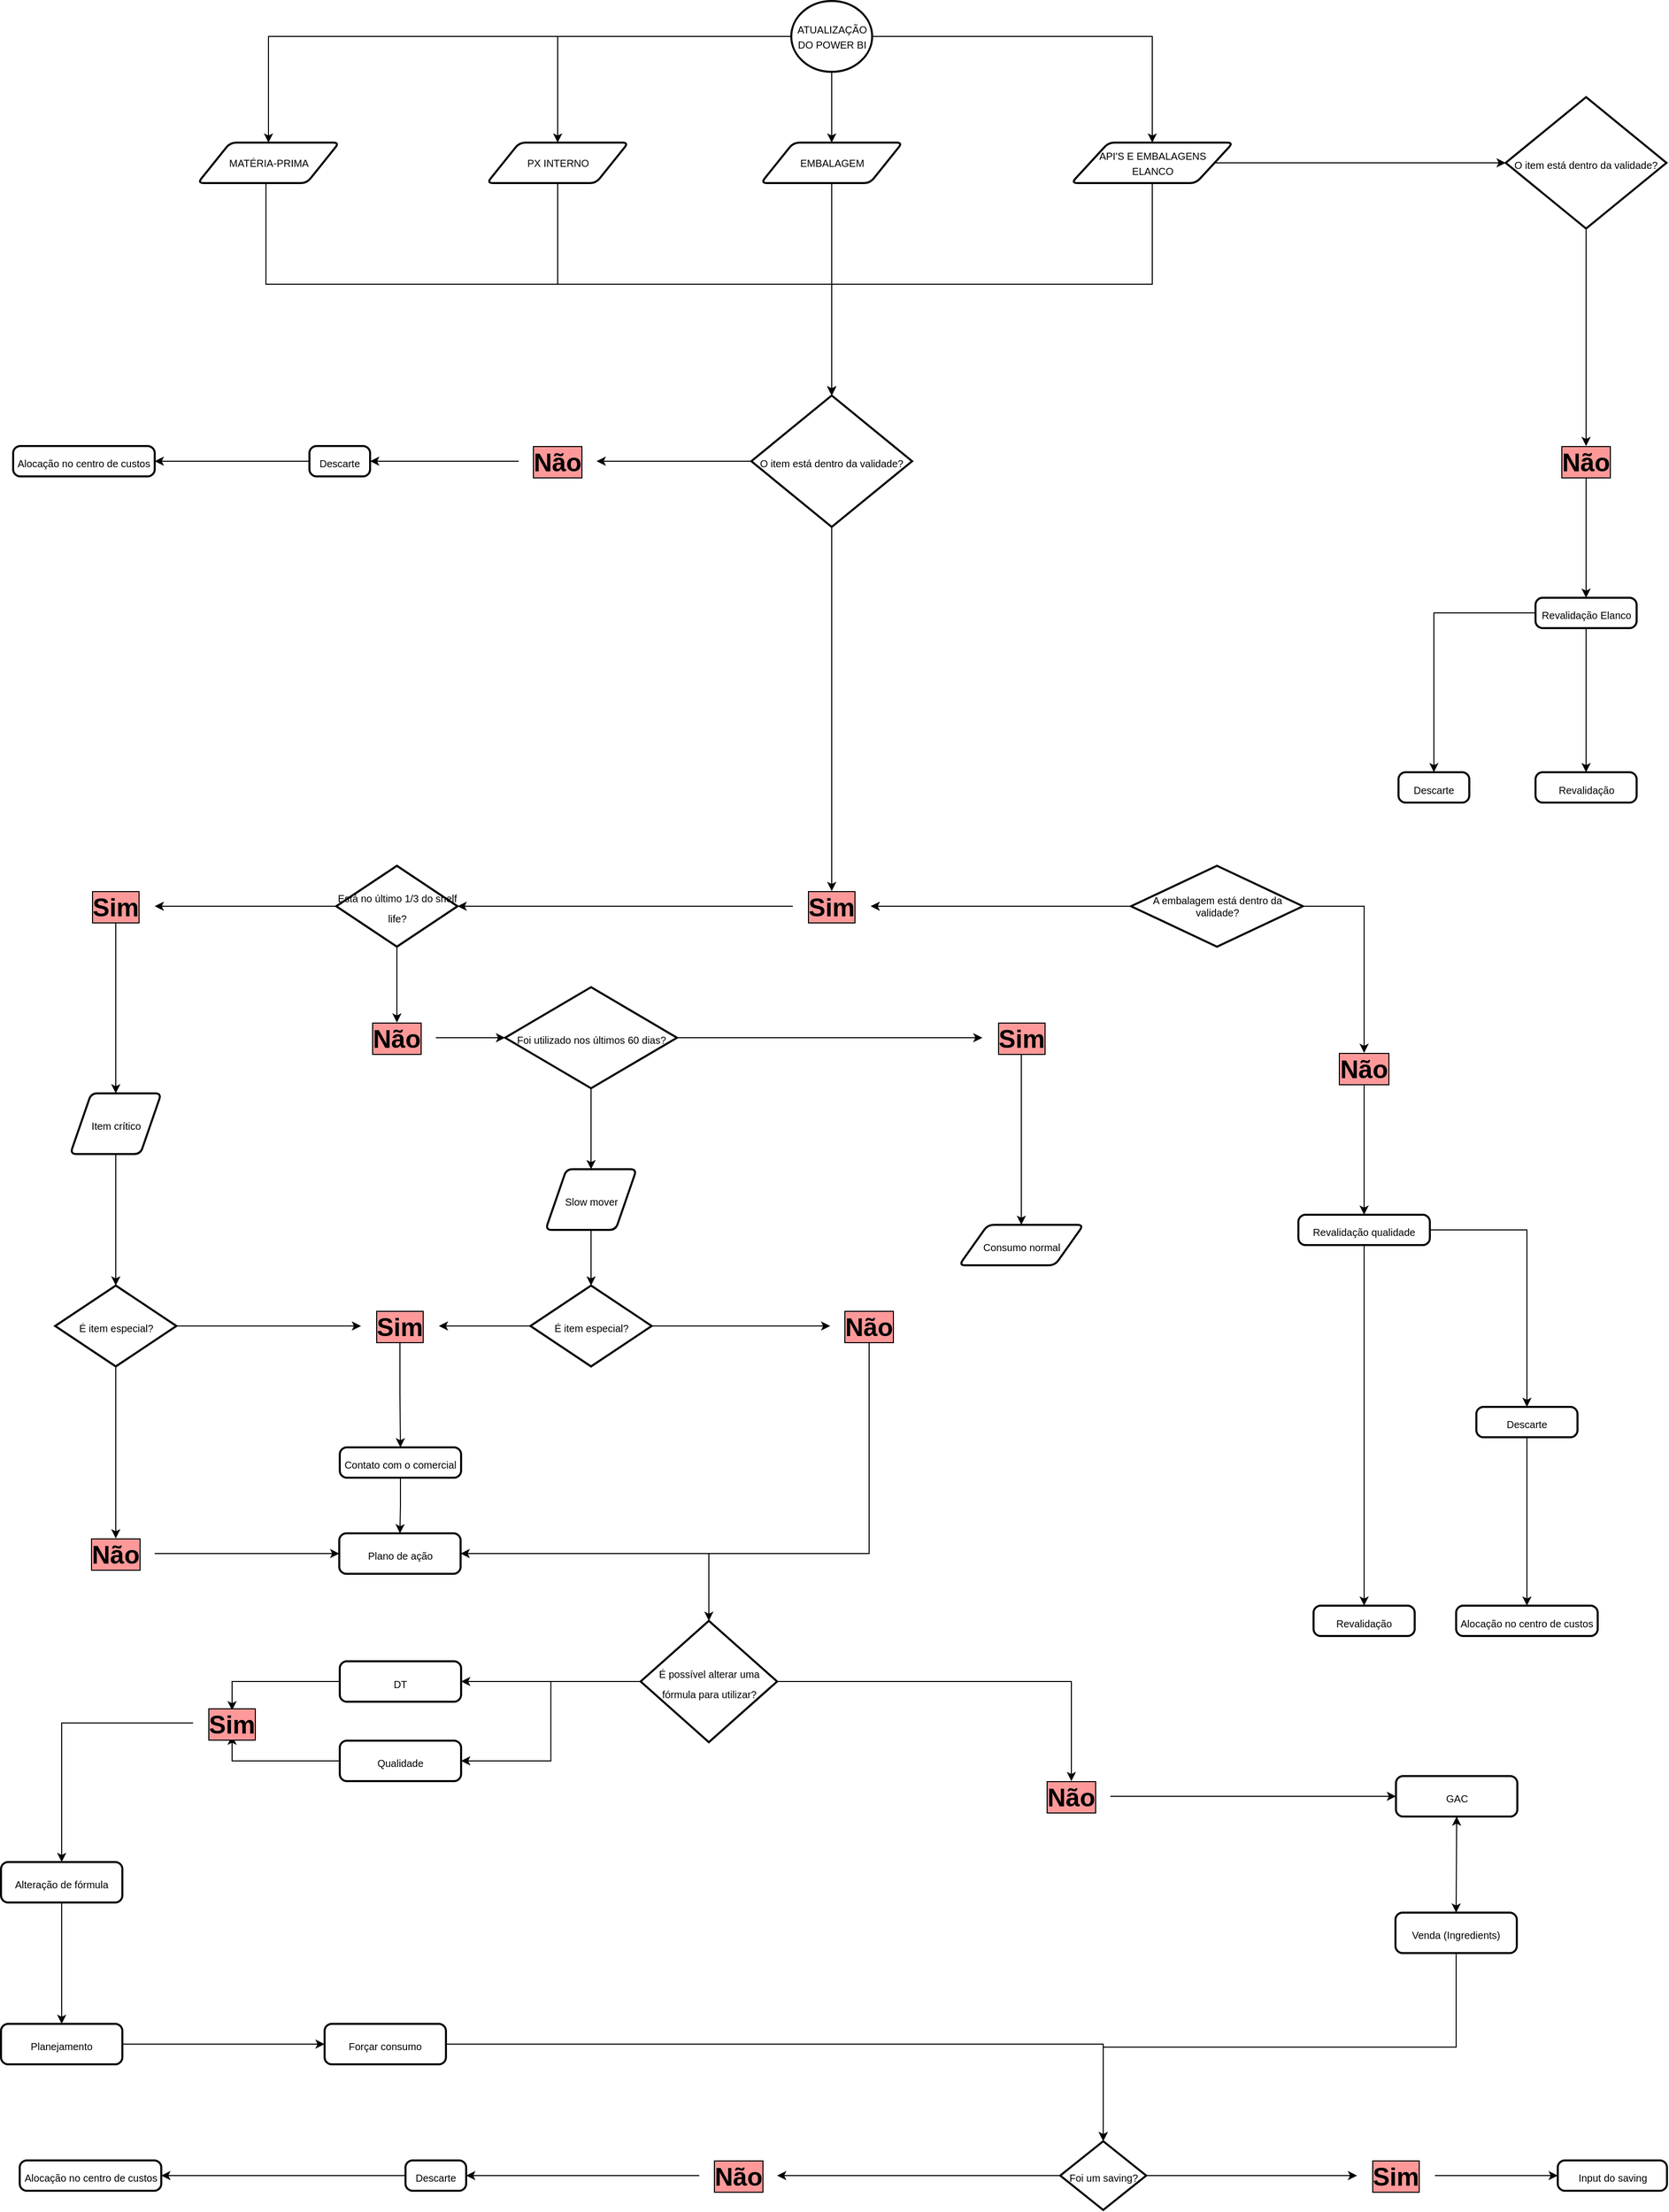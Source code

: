 <mxfile version="12.2.6" type="github" pages="1">
  <diagram id="MwoShXv7jQLjujggLV_c" name="Page-1">
    <mxGraphModel dx="2070" dy="724" grid="1" gridSize="10" guides="1" tooltips="1" connect="1" arrows="1" fold="1" page="1" pageScale="1" pageWidth="850" pageHeight="1100" math="0" shadow="0">
      <root>
        <mxCell id="0"/>
        <mxCell id="1" parent="0"/>
        <mxCell id="_BS7B_x0S_EDMenffGN3-5" style="edgeStyle=orthogonalEdgeStyle;rounded=0;orthogonalLoop=1;jettySize=auto;html=1;entryX=0.5;entryY=0;entryDx=0;entryDy=0;" parent="1" source="9XUinUo9Wm95Iz5dZyXL-1" target="_BS7B_x0S_EDMenffGN3-1" edge="1">
          <mxGeometry relative="1" as="geometry"/>
        </mxCell>
        <mxCell id="_BS7B_x0S_EDMenffGN3-9" style="edgeStyle=orthogonalEdgeStyle;rounded=0;orthogonalLoop=1;jettySize=auto;html=1;" parent="1" source="9XUinUo9Wm95Iz5dZyXL-1" target="_BS7B_x0S_EDMenffGN3-4" edge="1">
          <mxGeometry relative="1" as="geometry"/>
        </mxCell>
        <mxCell id="_BS7B_x0S_EDMenffGN3-10" style="edgeStyle=orthogonalEdgeStyle;rounded=0;orthogonalLoop=1;jettySize=auto;html=1;entryX=0.5;entryY=0;entryDx=0;entryDy=0;exitX=0;exitY=0.5;exitDx=0;exitDy=0;exitPerimeter=0;" parent="1" source="9XUinUo9Wm95Iz5dZyXL-1" target="_BS7B_x0S_EDMenffGN3-2" edge="1">
          <mxGeometry relative="1" as="geometry"/>
        </mxCell>
        <mxCell id="veGsAzref-AViSy-ikYg-20" style="edgeStyle=orthogonalEdgeStyle;rounded=0;orthogonalLoop=1;jettySize=auto;html=1;entryX=0.5;entryY=0;entryDx=0;entryDy=0;" edge="1" parent="1" source="9XUinUo9Wm95Iz5dZyXL-1" target="_BS7B_x0S_EDMenffGN3-3">
          <mxGeometry relative="1" as="geometry"/>
        </mxCell>
        <mxCell id="9XUinUo9Wm95Iz5dZyXL-1" value="&lt;font style=&quot;font-size: 10px&quot;&gt;ATUALIZAÇÃO DO POWER BI&lt;/font&gt;" style="strokeWidth=2;html=1;shape=mxgraph.flowchart.start_2;whiteSpace=wrap;" parent="1" vertex="1">
          <mxGeometry x="-38.5" y="10" width="80" height="70" as="geometry"/>
        </mxCell>
        <mxCell id="_BS7B_x0S_EDMenffGN3-58" style="edgeStyle=orthogonalEdgeStyle;rounded=0;orthogonalLoop=1;jettySize=auto;html=1;entryX=0.5;entryY=0;entryDx=0;entryDy=0;entryPerimeter=0;fontSize=16;exitX=0.5;exitY=1;exitDx=0;exitDy=0;" parent="1" source="_BS7B_x0S_EDMenffGN3-1" target="_BS7B_x0S_EDMenffGN3-57" edge="1">
          <mxGeometry relative="1" as="geometry">
            <Array as="points">
              <mxPoint x="-558" y="190"/>
              <mxPoint x="-558" y="290"/>
              <mxPoint x="2" y="290"/>
            </Array>
          </mxGeometry>
        </mxCell>
        <mxCell id="_BS7B_x0S_EDMenffGN3-1" value="&lt;font style=&quot;font-size: 10px&quot;&gt;MATÉRIA-PRIMA&lt;/font&gt;" style="shape=parallelogram;html=1;strokeWidth=2;perimeter=parallelogramPerimeter;whiteSpace=wrap;rounded=1;arcSize=12;size=0.23;" parent="1" vertex="1">
          <mxGeometry x="-625.5" y="150" width="140" height="40" as="geometry"/>
        </mxCell>
        <mxCell id="_BS7B_x0S_EDMenffGN3-61" style="edgeStyle=orthogonalEdgeStyle;rounded=0;orthogonalLoop=1;jettySize=auto;html=1;fontSize=16;entryX=0.5;entryY=0;entryDx=0;entryDy=0;entryPerimeter=0;exitX=0.5;exitY=1;exitDx=0;exitDy=0;" parent="1" source="_BS7B_x0S_EDMenffGN3-2" target="_BS7B_x0S_EDMenffGN3-57" edge="1">
          <mxGeometry relative="1" as="geometry">
            <mxPoint x="140" y="300" as="targetPoint"/>
            <Array as="points">
              <mxPoint x="-269" y="290"/>
              <mxPoint x="2" y="290"/>
            </Array>
          </mxGeometry>
        </mxCell>
        <mxCell id="_BS7B_x0S_EDMenffGN3-2" value="&lt;font style=&quot;font-size: 10px&quot;&gt;PX INTERNO&lt;/font&gt;" style="shape=parallelogram;html=1;strokeWidth=2;perimeter=parallelogramPerimeter;whiteSpace=wrap;rounded=1;arcSize=12;size=0.23;" parent="1" vertex="1">
          <mxGeometry x="-339.5" y="150" width="140" height="40" as="geometry"/>
        </mxCell>
        <mxCell id="veGsAzref-AViSy-ikYg-25" style="edgeStyle=orthogonalEdgeStyle;rounded=0;orthogonalLoop=1;jettySize=auto;html=1;entryX=0.5;entryY=0;entryDx=0;entryDy=0;entryPerimeter=0;" edge="1" parent="1" source="_BS7B_x0S_EDMenffGN3-3" target="_BS7B_x0S_EDMenffGN3-57">
          <mxGeometry relative="1" as="geometry"/>
        </mxCell>
        <mxCell id="_BS7B_x0S_EDMenffGN3-3" value="&lt;font style=&quot;font-size: 10px&quot;&gt;EMBALAGEM&lt;/font&gt;" style="shape=parallelogram;html=1;strokeWidth=2;perimeter=parallelogramPerimeter;whiteSpace=wrap;rounded=1;arcSize=12;size=0.23;" parent="1" vertex="1">
          <mxGeometry x="-68.5" y="150" width="140" height="40" as="geometry"/>
        </mxCell>
        <mxCell id="veGsAzref-AViSy-ikYg-26" style="edgeStyle=orthogonalEdgeStyle;rounded=0;orthogonalLoop=1;jettySize=auto;html=1;entryX=0.5;entryY=0;entryDx=0;entryDy=0;entryPerimeter=0;exitX=0.5;exitY=1;exitDx=0;exitDy=0;" edge="1" parent="1" source="_BS7B_x0S_EDMenffGN3-4" target="_BS7B_x0S_EDMenffGN3-57">
          <mxGeometry relative="1" as="geometry">
            <Array as="points">
              <mxPoint x="319" y="290"/>
              <mxPoint x="2" y="290"/>
            </Array>
          </mxGeometry>
        </mxCell>
        <mxCell id="veGsAzref-AViSy-ikYg-28" style="edgeStyle=orthogonalEdgeStyle;rounded=0;orthogonalLoop=1;jettySize=auto;html=1;" edge="1" parent="1" source="_BS7B_x0S_EDMenffGN3-4" target="veGsAzref-AViSy-ikYg-27">
          <mxGeometry relative="1" as="geometry"/>
        </mxCell>
        <mxCell id="_BS7B_x0S_EDMenffGN3-4" value="&lt;font style=&quot;font-size: 10px&quot;&gt;API&#39;S E EMBALAGENS &lt;br&gt;ELANCO&lt;/font&gt;" style="shape=parallelogram;html=1;strokeWidth=2;perimeter=parallelogramPerimeter;whiteSpace=wrap;rounded=1;arcSize=12;size=0.23;" parent="1" vertex="1">
          <mxGeometry x="238.5" y="150" width="160" height="40" as="geometry"/>
        </mxCell>
        <mxCell id="_BS7B_x0S_EDMenffGN3-35" value="" style="edgeStyle=orthogonalEdgeStyle;rounded=0;orthogonalLoop=1;jettySize=auto;html=1;fontSize=16;entryX=0.5;entryY=0;entryDx=0;entryDy=0;exitX=0.5;exitY=1;exitDx=0;exitDy=0;" parent="1" source="_BS7B_x0S_EDMenffGN3-30" target="_BS7B_x0S_EDMenffGN3-34" edge="1">
          <mxGeometry relative="1" as="geometry"/>
        </mxCell>
        <mxCell id="_BS7B_x0S_EDMenffGN3-30" value="Não" style="text;html=1;strokeColor=none;fillColor=none;align=center;verticalAlign=middle;whiteSpace=wrap;rounded=0;labelBackgroundColor=#FF9999;fontSize=25;labelBorderColor=#000000;fontStyle=1" parent="1" vertex="1">
          <mxGeometry x="709" y="450" width="77" height="30" as="geometry"/>
        </mxCell>
        <mxCell id="_BS7B_x0S_EDMenffGN3-91" style="edgeStyle=orthogonalEdgeStyle;rounded=0;orthogonalLoop=1;jettySize=auto;html=1;entryX=0.5;entryY=0;entryDx=0;entryDy=0;fontSize=16;" parent="1" source="_BS7B_x0S_EDMenffGN3-34" target="_BS7B_x0S_EDMenffGN3-85" edge="1">
          <mxGeometry relative="1" as="geometry"/>
        </mxCell>
        <mxCell id="_BS7B_x0S_EDMenffGN3-94" style="edgeStyle=orthogonalEdgeStyle;rounded=0;orthogonalLoop=1;jettySize=auto;html=1;entryX=0.5;entryY=0;entryDx=0;entryDy=0;fontSize=16;" parent="1" source="_BS7B_x0S_EDMenffGN3-34" target="_BS7B_x0S_EDMenffGN3-87" edge="1">
          <mxGeometry relative="1" as="geometry"/>
        </mxCell>
        <mxCell id="_BS7B_x0S_EDMenffGN3-34" value="&lt;font style=&quot;font-size: 10px&quot;&gt;Revalidação Elanco&lt;/font&gt;" style="rounded=1;whiteSpace=wrap;html=1;absoluteArcSize=1;arcSize=14;strokeWidth=2;labelBackgroundColor=none;fontSize=16;" parent="1" vertex="1">
          <mxGeometry x="697.5" y="600" width="100" height="30" as="geometry"/>
        </mxCell>
        <mxCell id="_BS7B_x0S_EDMenffGN3-47" value="" style="edgeStyle=orthogonalEdgeStyle;rounded=0;orthogonalLoop=1;jettySize=auto;html=1;fontSize=16;" parent="1" source="_BS7B_x0S_EDMenffGN3-36" target="_BS7B_x0S_EDMenffGN3-49" edge="1">
          <mxGeometry relative="1" as="geometry">
            <mxPoint x="490" y="410" as="targetPoint"/>
          </mxGeometry>
        </mxCell>
        <mxCell id="_BS7B_x0S_EDMenffGN3-239" value="" style="edgeStyle=orthogonalEdgeStyle;rounded=0;orthogonalLoop=1;jettySize=auto;html=1;fontSize=25;" parent="1" source="_BS7B_x0S_EDMenffGN3-36" target="_BS7B_x0S_EDMenffGN3-52" edge="1">
          <mxGeometry relative="1" as="geometry"/>
        </mxCell>
        <mxCell id="_BS7B_x0S_EDMenffGN3-36" value="A embalagem está dentro da validade?" style="strokeWidth=2;shape=mxgraph.flowchart.decision;verticalAlign=middle;labelPosition=center;verticalLabelPosition=middle;align=center;whiteSpace=wrap;html=1;fontSize=10;labelBackgroundColor=none;labelBorderColor=none;" parent="1" vertex="1">
          <mxGeometry x="297.5" y="865" width="170" height="80" as="geometry"/>
        </mxCell>
        <mxCell id="_BS7B_x0S_EDMenffGN3-212" value="" style="edgeStyle=orthogonalEdgeStyle;rounded=0;orthogonalLoop=1;jettySize=auto;html=1;fontSize=16;" parent="1" source="_BS7B_x0S_EDMenffGN3-49" target="_BS7B_x0S_EDMenffGN3-55" edge="1">
          <mxGeometry relative="1" as="geometry"/>
        </mxCell>
        <mxCell id="_BS7B_x0S_EDMenffGN3-49" value="Não" style="text;html=1;strokeColor=none;fillColor=none;align=center;verticalAlign=middle;whiteSpace=wrap;rounded=0;labelBackgroundColor=#FF9999;fontSize=25;labelBorderColor=#000000;fontStyle=1;perimeterSpacing=0;" parent="1" vertex="1">
          <mxGeometry x="489" y="1050" width="78" height="30" as="geometry"/>
        </mxCell>
        <mxCell id="_BS7B_x0S_EDMenffGN3-100" style="edgeStyle=orthogonalEdgeStyle;rounded=0;orthogonalLoop=1;jettySize=auto;html=1;entryX=1;entryY=0.5;entryDx=0;entryDy=0;entryPerimeter=0;fontSize=16;" parent="1" source="_BS7B_x0S_EDMenffGN3-52" target="_BS7B_x0S_EDMenffGN3-96" edge="1">
          <mxGeometry relative="1" as="geometry"/>
        </mxCell>
        <mxCell id="_BS7B_x0S_EDMenffGN3-52" value="Sim" style="text;html=1;strokeColor=none;fillColor=none;align=center;verticalAlign=middle;whiteSpace=wrap;rounded=0;labelBackgroundColor=#FF9999;fontSize=25;labelBorderColor=#000000;fontStyle=1" parent="1" vertex="1">
          <mxGeometry x="-37" y="890" width="77" height="30" as="geometry"/>
        </mxCell>
        <mxCell id="_BS7B_x0S_EDMenffGN3-82" style="edgeStyle=orthogonalEdgeStyle;rounded=0;orthogonalLoop=1;jettySize=auto;html=1;entryX=0.5;entryY=0;entryDx=0;entryDy=0;fontSize=16;" parent="1" source="_BS7B_x0S_EDMenffGN3-55" target="_BS7B_x0S_EDMenffGN3-77" edge="1">
          <mxGeometry relative="1" as="geometry"/>
        </mxCell>
        <mxCell id="_BS7B_x0S_EDMenffGN3-83" style="edgeStyle=orthogonalEdgeStyle;rounded=0;orthogonalLoop=1;jettySize=auto;html=1;entryX=0.5;entryY=0;entryDx=0;entryDy=0;fontSize=16;exitX=1;exitY=0.5;exitDx=0;exitDy=0;" parent="1" source="_BS7B_x0S_EDMenffGN3-55" target="_BS7B_x0S_EDMenffGN3-78" edge="1">
          <mxGeometry relative="1" as="geometry"/>
        </mxCell>
        <mxCell id="_BS7B_x0S_EDMenffGN3-55" value="&lt;font style=&quot;font-size: 10px&quot;&gt;Revalidação qualidade&lt;/font&gt;" style="rounded=1;whiteSpace=wrap;html=1;absoluteArcSize=1;arcSize=14;strokeWidth=2;labelBackgroundColor=none;fontSize=16;" parent="1" vertex="1">
          <mxGeometry x="463" y="1210" width="130" height="30" as="geometry"/>
        </mxCell>
        <mxCell id="_BS7B_x0S_EDMenffGN3-68" value="" style="edgeStyle=orthogonalEdgeStyle;rounded=0;orthogonalLoop=1;jettySize=auto;html=1;fontSize=16;entryX=1;entryY=0.5;entryDx=0;entryDy=0;" parent="1" source="_BS7B_x0S_EDMenffGN3-57" target="_BS7B_x0S_EDMenffGN3-69" edge="1">
          <mxGeometry relative="1" as="geometry">
            <mxPoint x="40" y="330" as="targetPoint"/>
          </mxGeometry>
        </mxCell>
        <mxCell id="veGsAzref-AViSy-ikYg-3" style="edgeStyle=orthogonalEdgeStyle;rounded=0;orthogonalLoop=1;jettySize=auto;html=1;entryX=0.5;entryY=0;entryDx=0;entryDy=0;" edge="1" parent="1" source="_BS7B_x0S_EDMenffGN3-57" target="_BS7B_x0S_EDMenffGN3-52">
          <mxGeometry relative="1" as="geometry"/>
        </mxCell>
        <mxCell id="_BS7B_x0S_EDMenffGN3-57" value="&lt;font style=&quot;font-size: 10px&quot;&gt;O item está dentro da validade?&lt;/font&gt;" style="strokeWidth=2;html=1;shape=mxgraph.flowchart.decision;whiteSpace=wrap;labelBackgroundColor=none;fontSize=16;align=center;" parent="1" vertex="1">
          <mxGeometry x="-78" y="400" width="159" height="130" as="geometry"/>
        </mxCell>
        <mxCell id="_BS7B_x0S_EDMenffGN3-74" value="" style="edgeStyle=orthogonalEdgeStyle;rounded=0;orthogonalLoop=1;jettySize=auto;html=1;fontSize=16;" parent="1" source="_BS7B_x0S_EDMenffGN3-69" target="_BS7B_x0S_EDMenffGN3-73" edge="1">
          <mxGeometry relative="1" as="geometry"/>
        </mxCell>
        <mxCell id="_BS7B_x0S_EDMenffGN3-69" value="Não" style="text;html=1;strokeColor=none;fillColor=none;align=center;verticalAlign=middle;whiteSpace=wrap;rounded=0;labelBackgroundColor=#FF9999;fontSize=25;labelBorderColor=#000000;fontStyle=1" parent="1" vertex="1">
          <mxGeometry x="-308" y="450" width="77" height="30" as="geometry"/>
        </mxCell>
        <mxCell id="_BS7B_x0S_EDMenffGN3-76" value="" style="edgeStyle=orthogonalEdgeStyle;rounded=0;orthogonalLoop=1;jettySize=auto;html=1;fontSize=16;" parent="1" source="_BS7B_x0S_EDMenffGN3-73" target="_BS7B_x0S_EDMenffGN3-75" edge="1">
          <mxGeometry relative="1" as="geometry"/>
        </mxCell>
        <mxCell id="_BS7B_x0S_EDMenffGN3-73" value="&lt;font style=&quot;font-size: 10px&quot;&gt;Descarte&lt;/font&gt;" style="rounded=1;whiteSpace=wrap;html=1;absoluteArcSize=1;arcSize=14;strokeWidth=2;labelBackgroundColor=none;fontSize=16;" parent="1" vertex="1">
          <mxGeometry x="-515" y="450" width="60" height="30" as="geometry"/>
        </mxCell>
        <mxCell id="_BS7B_x0S_EDMenffGN3-75" value="&lt;font style=&quot;font-size: 10px&quot;&gt;Alocação no centro de custos&lt;/font&gt;" style="rounded=1;whiteSpace=wrap;html=1;absoluteArcSize=1;arcSize=14;strokeWidth=2;labelBackgroundColor=none;fontSize=16;" parent="1" vertex="1">
          <mxGeometry x="-808" y="450" width="140" height="30" as="geometry"/>
        </mxCell>
        <mxCell id="_BS7B_x0S_EDMenffGN3-77" value="&lt;font style=&quot;font-size: 10px&quot;&gt;Revalidação&lt;/font&gt;" style="rounded=1;whiteSpace=wrap;html=1;absoluteArcSize=1;arcSize=14;strokeWidth=2;labelBackgroundColor=none;fontSize=16;align=center;" parent="1" vertex="1">
          <mxGeometry x="478" y="1596.5" width="100" height="30" as="geometry"/>
        </mxCell>
        <mxCell id="_BS7B_x0S_EDMenffGN3-84" value="" style="edgeStyle=orthogonalEdgeStyle;rounded=0;orthogonalLoop=1;jettySize=auto;html=1;fontSize=16;" parent="1" source="_BS7B_x0S_EDMenffGN3-78" target="_BS7B_x0S_EDMenffGN3-79" edge="1">
          <mxGeometry relative="1" as="geometry"/>
        </mxCell>
        <mxCell id="_BS7B_x0S_EDMenffGN3-78" value="&lt;font style=&quot;font-size: 10px&quot;&gt;Descarte&lt;br&gt;&lt;/font&gt;" style="rounded=1;whiteSpace=wrap;html=1;absoluteArcSize=1;arcSize=14;strokeWidth=2;labelBackgroundColor=none;fontSize=16;align=center;" parent="1" vertex="1">
          <mxGeometry x="639" y="1400" width="100" height="30" as="geometry"/>
        </mxCell>
        <mxCell id="_BS7B_x0S_EDMenffGN3-79" value="&lt;font style=&quot;font-size: 10px&quot;&gt;Alocação no centro de custos&lt;/font&gt;" style="rounded=1;whiteSpace=wrap;html=1;absoluteArcSize=1;arcSize=14;strokeWidth=2;labelBackgroundColor=none;fontSize=16;" parent="1" vertex="1">
          <mxGeometry x="619" y="1596.5" width="140" height="30" as="geometry"/>
        </mxCell>
        <mxCell id="_BS7B_x0S_EDMenffGN3-85" value="&lt;font style=&quot;font-size: 10px&quot;&gt;Revalidação&lt;/font&gt;" style="rounded=1;whiteSpace=wrap;html=1;absoluteArcSize=1;arcSize=14;strokeWidth=2;labelBackgroundColor=none;fontSize=16;align=center;" parent="1" vertex="1">
          <mxGeometry x="697.5" y="772.5" width="100" height="30" as="geometry"/>
        </mxCell>
        <mxCell id="_BS7B_x0S_EDMenffGN3-87" value="&lt;font style=&quot;font-size: 10px&quot;&gt;Descarte&lt;br&gt;&lt;/font&gt;" style="rounded=1;whiteSpace=wrap;html=1;absoluteArcSize=1;arcSize=14;strokeWidth=2;labelBackgroundColor=none;fontSize=16;align=center;" parent="1" vertex="1">
          <mxGeometry x="562" y="772.5" width="70" height="30" as="geometry"/>
        </mxCell>
        <mxCell id="_BS7B_x0S_EDMenffGN3-106" style="edgeStyle=orthogonalEdgeStyle;rounded=0;orthogonalLoop=1;jettySize=auto;html=1;exitX=0;exitY=0.5;exitDx=0;exitDy=0;exitPerimeter=0;fontSize=16;" parent="1" source="_BS7B_x0S_EDMenffGN3-96" target="_BS7B_x0S_EDMenffGN3-105" edge="1">
          <mxGeometry relative="1" as="geometry"/>
        </mxCell>
        <mxCell id="_BS7B_x0S_EDMenffGN3-111" value="" style="edgeStyle=orthogonalEdgeStyle;rounded=0;orthogonalLoop=1;jettySize=auto;html=1;fontSize=16;entryX=0.5;entryY=0;entryDx=0;entryDy=0;exitX=0.5;exitY=1;exitDx=0;exitDy=0;exitPerimeter=0;" parent="1" source="_BS7B_x0S_EDMenffGN3-96" target="_BS7B_x0S_EDMenffGN3-109" edge="1">
          <mxGeometry relative="1" as="geometry">
            <mxPoint x="140" y="540" as="targetPoint"/>
          </mxGeometry>
        </mxCell>
        <mxCell id="_BS7B_x0S_EDMenffGN3-96" value="&lt;font style=&quot;font-size: 10px&quot;&gt;Está no último 1/3 do shelf life?&lt;/font&gt;" style="strokeWidth=2;html=1;shape=mxgraph.flowchart.decision;whiteSpace=wrap;labelBackgroundColor=none;fontSize=16;align=center;" parent="1" vertex="1">
          <mxGeometry x="-488.5" y="865" width="120" height="80" as="geometry"/>
        </mxCell>
        <mxCell id="_BS7B_x0S_EDMenffGN3-126" value="" style="edgeStyle=orthogonalEdgeStyle;rounded=0;orthogonalLoop=1;jettySize=auto;html=1;fontSize=16;" parent="1" source="_BS7B_x0S_EDMenffGN3-104" target="_BS7B_x0S_EDMenffGN3-125" edge="1">
          <mxGeometry relative="1" as="geometry"/>
        </mxCell>
        <mxCell id="_BS7B_x0S_EDMenffGN3-104" value="&lt;font style=&quot;font-size: 10px&quot;&gt;Item crítico&lt;/font&gt;" style="shape=parallelogram;html=1;strokeWidth=2;perimeter=parallelogramPerimeter;whiteSpace=wrap;rounded=1;arcSize=12;size=0.23;labelBackgroundColor=none;fontSize=16;align=center;" parent="1" vertex="1">
          <mxGeometry x="-751.5" y="1090" width="90" height="60" as="geometry"/>
        </mxCell>
        <mxCell id="_BS7B_x0S_EDMenffGN3-108" value="" style="edgeStyle=orthogonalEdgeStyle;rounded=0;orthogonalLoop=1;jettySize=auto;html=1;fontSize=16;" parent="1" source="_BS7B_x0S_EDMenffGN3-105" target="_BS7B_x0S_EDMenffGN3-104" edge="1">
          <mxGeometry relative="1" as="geometry"/>
        </mxCell>
        <mxCell id="_BS7B_x0S_EDMenffGN3-105" value="Sim" style="text;html=1;strokeColor=none;fillColor=none;align=center;verticalAlign=middle;whiteSpace=wrap;rounded=0;labelBackgroundColor=#FF9999;fontSize=25;labelBorderColor=#000000;fontStyle=1" parent="1" vertex="1">
          <mxGeometry x="-745" y="890" width="77" height="30" as="geometry"/>
        </mxCell>
        <mxCell id="_BS7B_x0S_EDMenffGN3-137" value="" style="edgeStyle=orthogonalEdgeStyle;rounded=0;orthogonalLoop=1;jettySize=auto;html=1;fontSize=16;" parent="1" source="_BS7B_x0S_EDMenffGN3-109" target="_BS7B_x0S_EDMenffGN3-113" edge="1">
          <mxGeometry relative="1" as="geometry"/>
        </mxCell>
        <mxCell id="_BS7B_x0S_EDMenffGN3-109" value="Não" style="text;html=1;strokeColor=none;fillColor=none;align=center;verticalAlign=middle;whiteSpace=wrap;rounded=0;labelBackgroundColor=#FF9999;fontSize=25;labelBorderColor=#000000;fontStyle=1" parent="1" vertex="1">
          <mxGeometry x="-467" y="1020" width="77" height="30" as="geometry"/>
        </mxCell>
        <mxCell id="_BS7B_x0S_EDMenffGN3-116" value="" style="edgeStyle=orthogonalEdgeStyle;rounded=0;orthogonalLoop=1;jettySize=auto;html=1;fontSize=16;" parent="1" source="_BS7B_x0S_EDMenffGN3-113" target="_BS7B_x0S_EDMenffGN3-115" edge="1">
          <mxGeometry relative="1" as="geometry"/>
        </mxCell>
        <mxCell id="_BS7B_x0S_EDMenffGN3-119" value="" style="edgeStyle=orthogonalEdgeStyle;rounded=0;orthogonalLoop=1;jettySize=auto;html=1;fontSize=16;entryX=0.5;entryY=0;entryDx=0;entryDy=0;" parent="1" source="_BS7B_x0S_EDMenffGN3-113" target="_BS7B_x0S_EDMenffGN3-120" edge="1">
          <mxGeometry relative="1" as="geometry">
            <mxPoint x="-85" y="625" as="targetPoint"/>
          </mxGeometry>
        </mxCell>
        <mxCell id="_BS7B_x0S_EDMenffGN3-113" value="&lt;font style=&quot;font-size: 10px&quot;&gt;Foi utilizado nos últimos 60 dias?&lt;/font&gt;" style="strokeWidth=2;html=1;shape=mxgraph.flowchart.decision;whiteSpace=wrap;labelBackgroundColor=none;fontSize=16;align=center;" parent="1" vertex="1">
          <mxGeometry x="-321.5" y="985" width="170" height="100" as="geometry"/>
        </mxCell>
        <mxCell id="_BS7B_x0S_EDMenffGN3-118" value="" style="edgeStyle=orthogonalEdgeStyle;rounded=0;orthogonalLoop=1;jettySize=auto;html=1;fontSize=16;" parent="1" source="_BS7B_x0S_EDMenffGN3-115" target="_BS7B_x0S_EDMenffGN3-117" edge="1">
          <mxGeometry relative="1" as="geometry"/>
        </mxCell>
        <mxCell id="_BS7B_x0S_EDMenffGN3-115" value="Sim" style="text;html=1;strokeColor=none;fillColor=none;align=center;verticalAlign=middle;whiteSpace=wrap;rounded=0;labelBackgroundColor=#FF9999;fontSize=25;labelBorderColor=#000000;fontStyle=1" parent="1" vertex="1">
          <mxGeometry x="150.5" y="1020" width="77" height="30" as="geometry"/>
        </mxCell>
        <mxCell id="_BS7B_x0S_EDMenffGN3-117" value="&lt;font style=&quot;font-size: 10px&quot;&gt;Consumo normal&lt;/font&gt;" style="shape=parallelogram;html=1;strokeWidth=2;perimeter=parallelogramPerimeter;whiteSpace=wrap;rounded=1;arcSize=12;size=0.23;labelBackgroundColor=none;fontSize=16;align=center;" parent="1" vertex="1">
          <mxGeometry x="127.5" y="1220" width="123" height="40" as="geometry"/>
        </mxCell>
        <mxCell id="_BS7B_x0S_EDMenffGN3-128" value="" style="edgeStyle=orthogonalEdgeStyle;rounded=0;orthogonalLoop=1;jettySize=auto;html=1;fontSize=16;" parent="1" source="_BS7B_x0S_EDMenffGN3-120" target="_BS7B_x0S_EDMenffGN3-127" edge="1">
          <mxGeometry relative="1" as="geometry"/>
        </mxCell>
        <mxCell id="_BS7B_x0S_EDMenffGN3-120" value="&lt;font style=&quot;font-size: 10px&quot;&gt;Slow mover&lt;/font&gt;" style="shape=parallelogram;html=1;strokeWidth=2;perimeter=parallelogramPerimeter;whiteSpace=wrap;rounded=1;arcSize=12;size=0.23;labelBackgroundColor=none;fontSize=16;align=center;" parent="1" vertex="1">
          <mxGeometry x="-281.5" y="1165" width="90" height="60" as="geometry"/>
        </mxCell>
        <mxCell id="_BS7B_x0S_EDMenffGN3-135" style="edgeStyle=orthogonalEdgeStyle;rounded=0;orthogonalLoop=1;jettySize=auto;html=1;fontSize=16;entryX=0;entryY=0.5;entryDx=0;entryDy=0;" parent="1" source="_BS7B_x0S_EDMenffGN3-125" target="_BS7B_x0S_EDMenffGN3-133" edge="1">
          <mxGeometry relative="1" as="geometry">
            <mxPoint x="-270" y="623" as="targetPoint"/>
          </mxGeometry>
        </mxCell>
        <mxCell id="_BS7B_x0S_EDMenffGN3-143" value="" style="edgeStyle=orthogonalEdgeStyle;rounded=0;orthogonalLoop=1;jettySize=auto;html=1;fontSize=16;" parent="1" source="_BS7B_x0S_EDMenffGN3-125" target="_BS7B_x0S_EDMenffGN3-141" edge="1">
          <mxGeometry relative="1" as="geometry"/>
        </mxCell>
        <mxCell id="_BS7B_x0S_EDMenffGN3-125" value="&lt;font style=&quot;font-size: 10px&quot;&gt;É item especial?&lt;/font&gt;" style="strokeWidth=2;html=1;shape=mxgraph.flowchart.decision;whiteSpace=wrap;labelBackgroundColor=none;fontSize=16;align=center;" parent="1" vertex="1">
          <mxGeometry x="-766.5" y="1280" width="120" height="80" as="geometry"/>
        </mxCell>
        <mxCell id="_BS7B_x0S_EDMenffGN3-139" style="edgeStyle=orthogonalEdgeStyle;rounded=0;orthogonalLoop=1;jettySize=auto;html=1;entryX=1;entryY=0.5;entryDx=0;entryDy=0;fontSize=16;" parent="1" source="_BS7B_x0S_EDMenffGN3-127" target="_BS7B_x0S_EDMenffGN3-133" edge="1">
          <mxGeometry relative="1" as="geometry"/>
        </mxCell>
        <mxCell id="_BS7B_x0S_EDMenffGN3-144" value="" style="edgeStyle=orthogonalEdgeStyle;rounded=0;orthogonalLoop=1;jettySize=auto;html=1;fontSize=16;" parent="1" source="_BS7B_x0S_EDMenffGN3-127" target="_BS7B_x0S_EDMenffGN3-142" edge="1">
          <mxGeometry relative="1" as="geometry"/>
        </mxCell>
        <mxCell id="_BS7B_x0S_EDMenffGN3-127" value="&lt;font style=&quot;font-size: 10px&quot;&gt;É item especial?&lt;/font&gt;" style="strokeWidth=2;html=1;shape=mxgraph.flowchart.decision;whiteSpace=wrap;labelBackgroundColor=none;fontSize=16;align=center;" parent="1" vertex="1">
          <mxGeometry x="-296.5" y="1280" width="120" height="80" as="geometry"/>
        </mxCell>
        <mxCell id="_BS7B_x0S_EDMenffGN3-148" value="" style="edgeStyle=orthogonalEdgeStyle;rounded=0;orthogonalLoop=1;jettySize=auto;html=1;fontSize=16;" parent="1" source="_BS7B_x0S_EDMenffGN3-130" target="_BS7B_x0S_EDMenffGN3-146" edge="1">
          <mxGeometry relative="1" as="geometry"/>
        </mxCell>
        <mxCell id="_BS7B_x0S_EDMenffGN3-130" value="&lt;font style=&quot;font-size: 10px&quot;&gt;Contato com o comercial&lt;/font&gt;" style="rounded=1;whiteSpace=wrap;html=1;absoluteArcSize=1;arcSize=14;strokeWidth=2;labelBackgroundColor=none;fontSize=16;" parent="1" vertex="1">
          <mxGeometry x="-485" y="1440" width="120" height="30" as="geometry"/>
        </mxCell>
        <mxCell id="_BS7B_x0S_EDMenffGN3-136" style="edgeStyle=orthogonalEdgeStyle;rounded=0;orthogonalLoop=1;jettySize=auto;html=1;entryX=0.5;entryY=0;entryDx=0;entryDy=0;fontSize=16;" parent="1" source="_BS7B_x0S_EDMenffGN3-133" target="_BS7B_x0S_EDMenffGN3-130" edge="1">
          <mxGeometry relative="1" as="geometry"/>
        </mxCell>
        <mxCell id="_BS7B_x0S_EDMenffGN3-133" value="Sim" style="text;html=1;strokeColor=none;fillColor=none;align=center;verticalAlign=middle;whiteSpace=wrap;rounded=0;labelBackgroundColor=#FF9999;fontSize=25;labelBorderColor=#000000;fontStyle=1" parent="1" vertex="1">
          <mxGeometry x="-464" y="1307.5" width="77" height="25" as="geometry"/>
        </mxCell>
        <mxCell id="_BS7B_x0S_EDMenffGN3-233" style="edgeStyle=orthogonalEdgeStyle;rounded=0;orthogonalLoop=1;jettySize=auto;html=1;entryX=0;entryY=0.5;entryDx=0;entryDy=0;fontSize=16;" parent="1" source="_BS7B_x0S_EDMenffGN3-141" target="_BS7B_x0S_EDMenffGN3-146" edge="1">
          <mxGeometry relative="1" as="geometry"/>
        </mxCell>
        <mxCell id="_BS7B_x0S_EDMenffGN3-141" value="Não" style="text;html=1;strokeColor=none;fillColor=none;align=center;verticalAlign=middle;whiteSpace=wrap;rounded=0;labelBackgroundColor=#FF9999;fontSize=25;labelBorderColor=#000000;fontStyle=1" parent="1" vertex="1">
          <mxGeometry x="-745" y="1530" width="77" height="30" as="geometry"/>
        </mxCell>
        <mxCell id="_BS7B_x0S_EDMenffGN3-151" style="edgeStyle=orthogonalEdgeStyle;rounded=0;orthogonalLoop=1;jettySize=auto;html=1;entryX=1;entryY=0.5;entryDx=0;entryDy=0;fontSize=16;exitX=0.5;exitY=1;exitDx=0;exitDy=0;" parent="1" source="_BS7B_x0S_EDMenffGN3-142" target="_BS7B_x0S_EDMenffGN3-146" edge="1">
          <mxGeometry relative="1" as="geometry"/>
        </mxCell>
        <mxCell id="_BS7B_x0S_EDMenffGN3-142" value="Não" style="text;html=1;strokeColor=none;fillColor=none;align=center;verticalAlign=middle;whiteSpace=wrap;rounded=0;labelBackgroundColor=#FF9999;fontSize=25;labelBorderColor=#000000;fontStyle=1" parent="1" vertex="1">
          <mxGeometry y="1305" width="77" height="30" as="geometry"/>
        </mxCell>
        <mxCell id="_BS7B_x0S_EDMenffGN3-170" value="" style="edgeStyle=orthogonalEdgeStyle;rounded=0;orthogonalLoop=1;jettySize=auto;html=1;fontSize=16;" parent="1" source="_BS7B_x0S_EDMenffGN3-146" target="_BS7B_x0S_EDMenffGN3-167" edge="1">
          <mxGeometry relative="1" as="geometry"/>
        </mxCell>
        <mxCell id="_BS7B_x0S_EDMenffGN3-146" value="&lt;font style=&quot;font-size: 10px&quot;&gt;Plano de ação&lt;/font&gt;" style="rounded=1;whiteSpace=wrap;html=1;absoluteArcSize=1;arcSize=14;strokeWidth=2;labelBackgroundColor=none;fontSize=16;" parent="1" vertex="1">
          <mxGeometry x="-485.5" y="1525" width="120" height="40" as="geometry"/>
        </mxCell>
        <mxCell id="veGsAzref-AViSy-ikYg-18" style="edgeStyle=orthogonalEdgeStyle;rounded=0;orthogonalLoop=1;jettySize=auto;html=1;entryX=0;entryY=0.5;entryDx=0;entryDy=0;" edge="1" parent="1" source="_BS7B_x0S_EDMenffGN3-154" target="_BS7B_x0S_EDMenffGN3-164">
          <mxGeometry relative="1" as="geometry"/>
        </mxCell>
        <mxCell id="_BS7B_x0S_EDMenffGN3-154" value="&lt;font style=&quot;font-size: 10px&quot;&gt;Planejamento&lt;/font&gt;" style="rounded=1;whiteSpace=wrap;html=1;absoluteArcSize=1;arcSize=14;strokeWidth=2;labelBackgroundColor=none;fontSize=16;" parent="1" vertex="1">
          <mxGeometry x="-820" y="2010" width="120" height="40" as="geometry"/>
        </mxCell>
        <mxCell id="veGsAzref-AViSy-ikYg-11" style="edgeStyle=orthogonalEdgeStyle;rounded=0;orthogonalLoop=1;jettySize=auto;html=1;entryX=0.5;entryY=0;entryDx=0;entryDy=0;" edge="1" parent="1" source="_BS7B_x0S_EDMenffGN3-155" target="veGsAzref-AViSy-ikYg-6">
          <mxGeometry relative="1" as="geometry"/>
        </mxCell>
        <mxCell id="_BS7B_x0S_EDMenffGN3-155" value="&lt;font style=&quot;font-size: 10px&quot;&gt;DT&lt;/font&gt;" style="rounded=1;whiteSpace=wrap;html=1;absoluteArcSize=1;arcSize=14;strokeWidth=2;labelBackgroundColor=none;fontSize=16;" parent="1" vertex="1">
          <mxGeometry x="-485" y="1651.5" width="120" height="40" as="geometry"/>
        </mxCell>
        <mxCell id="veGsAzref-AViSy-ikYg-12" style="edgeStyle=orthogonalEdgeStyle;rounded=0;orthogonalLoop=1;jettySize=auto;html=1;entryX=0.5;entryY=1;entryDx=0;entryDy=0;" edge="1" parent="1" source="_BS7B_x0S_EDMenffGN3-156" target="veGsAzref-AViSy-ikYg-6">
          <mxGeometry relative="1" as="geometry"/>
        </mxCell>
        <mxCell id="_BS7B_x0S_EDMenffGN3-156" value="&lt;font style=&quot;font-size: 10px&quot;&gt;Qualidade&lt;/font&gt;" style="rounded=1;whiteSpace=wrap;html=1;absoluteArcSize=1;arcSize=14;strokeWidth=2;labelBackgroundColor=none;fontSize=16;" parent="1" vertex="1">
          <mxGeometry x="-485" y="1730" width="120" height="40" as="geometry"/>
        </mxCell>
        <mxCell id="_BS7B_x0S_EDMenffGN3-157" value="&lt;font style=&quot;font-size: 10px&quot;&gt;GAC&lt;/font&gt;" style="rounded=1;whiteSpace=wrap;html=1;absoluteArcSize=1;arcSize=14;strokeWidth=2;labelBackgroundColor=none;fontSize=16;" parent="1" vertex="1">
          <mxGeometry x="559.5" y="1765" width="120" height="40" as="geometry"/>
        </mxCell>
        <mxCell id="_BS7B_x0S_EDMenffGN3-231" style="edgeStyle=orthogonalEdgeStyle;rounded=0;orthogonalLoop=1;jettySize=auto;html=1;entryX=0.5;entryY=0;entryDx=0;entryDy=0;entryPerimeter=0;fontSize=16;exitX=0.5;exitY=1;exitDx=0;exitDy=0;" parent="1" source="_BS7B_x0S_EDMenffGN3-158" target="_BS7B_x0S_EDMenffGN3-193" edge="1">
          <mxGeometry relative="1" as="geometry"/>
        </mxCell>
        <mxCell id="_BS7B_x0S_EDMenffGN3-158" value="&lt;span style=&quot;font-size: 10px&quot;&gt;Venda (Ingredients)&lt;/span&gt;" style="rounded=1;whiteSpace=wrap;html=1;absoluteArcSize=1;arcSize=14;strokeWidth=2;labelBackgroundColor=none;fontSize=16;" parent="1" vertex="1">
          <mxGeometry x="559" y="1900" width="120" height="40" as="geometry"/>
        </mxCell>
        <mxCell id="_BS7B_x0S_EDMenffGN3-162" value="" style="endArrow=classic;startArrow=classic;html=1;fontSize=16;entryX=0.5;entryY=1;entryDx=0;entryDy=0;exitX=0.5;exitY=0;exitDx=0;exitDy=0;" parent="1" source="_BS7B_x0S_EDMenffGN3-158" target="_BS7B_x0S_EDMenffGN3-157" edge="1">
          <mxGeometry width="50" height="50" relative="1" as="geometry">
            <mxPoint x="-80" y="1200" as="sourcePoint"/>
            <mxPoint x="-30" y="1150" as="targetPoint"/>
          </mxGeometry>
        </mxCell>
        <mxCell id="_BS7B_x0S_EDMenffGN3-188" style="edgeStyle=orthogonalEdgeStyle;rounded=0;orthogonalLoop=1;jettySize=auto;html=1;fontSize=16;" parent="1" source="_BS7B_x0S_EDMenffGN3-167" target="_BS7B_x0S_EDMenffGN3-186" edge="1">
          <mxGeometry relative="1" as="geometry"/>
        </mxCell>
        <mxCell id="veGsAzref-AViSy-ikYg-8" style="edgeStyle=orthogonalEdgeStyle;rounded=0;orthogonalLoop=1;jettySize=auto;html=1;entryX=1;entryY=0.5;entryDx=0;entryDy=0;" edge="1" parent="1" source="_BS7B_x0S_EDMenffGN3-167" target="_BS7B_x0S_EDMenffGN3-155">
          <mxGeometry relative="1" as="geometry"/>
        </mxCell>
        <mxCell id="veGsAzref-AViSy-ikYg-9" style="edgeStyle=orthogonalEdgeStyle;rounded=0;orthogonalLoop=1;jettySize=auto;html=1;entryX=1;entryY=0.5;entryDx=0;entryDy=0;" edge="1" parent="1" source="_BS7B_x0S_EDMenffGN3-167" target="_BS7B_x0S_EDMenffGN3-156">
          <mxGeometry relative="1" as="geometry"/>
        </mxCell>
        <mxCell id="_BS7B_x0S_EDMenffGN3-167" value="&lt;font style=&quot;font-size: 10px&quot;&gt;É possível alterar uma fórmula para utilizar?&lt;/font&gt;" style="strokeWidth=2;html=1;shape=mxgraph.flowchart.decision;whiteSpace=wrap;labelBackgroundColor=none;fontSize=16;align=center;" parent="1" vertex="1">
          <mxGeometry x="-187.5" y="1611.5" width="135" height="120" as="geometry"/>
        </mxCell>
        <mxCell id="veGsAzref-AViSy-ikYg-17" style="edgeStyle=orthogonalEdgeStyle;rounded=0;orthogonalLoop=1;jettySize=auto;html=1;" edge="1" parent="1" source="_BS7B_x0S_EDMenffGN3-181" target="_BS7B_x0S_EDMenffGN3-154">
          <mxGeometry relative="1" as="geometry"/>
        </mxCell>
        <mxCell id="_BS7B_x0S_EDMenffGN3-181" value="&lt;font style=&quot;font-size: 10px&quot;&gt;Alteração de fórmula&lt;/font&gt;" style="rounded=1;whiteSpace=wrap;html=1;absoluteArcSize=1;arcSize=14;strokeWidth=2;labelBackgroundColor=none;fontSize=16;" parent="1" vertex="1">
          <mxGeometry x="-820" y="1850" width="120" height="40" as="geometry"/>
        </mxCell>
        <mxCell id="_BS7B_x0S_EDMenffGN3-192" style="edgeStyle=orthogonalEdgeStyle;rounded=0;orthogonalLoop=1;jettySize=auto;html=1;fontSize=16;" parent="1" source="_BS7B_x0S_EDMenffGN3-186" target="_BS7B_x0S_EDMenffGN3-157" edge="1">
          <mxGeometry relative="1" as="geometry"/>
        </mxCell>
        <mxCell id="_BS7B_x0S_EDMenffGN3-186" value="Não" style="text;html=1;strokeColor=none;fillColor=none;align=center;verticalAlign=middle;whiteSpace=wrap;rounded=0;labelBackgroundColor=#FF9999;fontSize=25;labelBorderColor=#000000;fontStyle=1" parent="1" vertex="1">
          <mxGeometry x="200" y="1770" width="77" height="30" as="geometry"/>
        </mxCell>
        <mxCell id="_BS7B_x0S_EDMenffGN3-200" style="edgeStyle=orthogonalEdgeStyle;rounded=0;orthogonalLoop=1;jettySize=auto;html=1;entryX=1;entryY=0.5;entryDx=0;entryDy=0;fontSize=16;" parent="1" source="_BS7B_x0S_EDMenffGN3-193" target="_BS7B_x0S_EDMenffGN3-199" edge="1">
          <mxGeometry relative="1" as="geometry"/>
        </mxCell>
        <mxCell id="_BS7B_x0S_EDMenffGN3-206" style="edgeStyle=orthogonalEdgeStyle;rounded=0;orthogonalLoop=1;jettySize=auto;html=1;fontSize=16;" parent="1" source="_BS7B_x0S_EDMenffGN3-193" target="_BS7B_x0S_EDMenffGN3-205" edge="1">
          <mxGeometry relative="1" as="geometry"/>
        </mxCell>
        <mxCell id="_BS7B_x0S_EDMenffGN3-193" value="&lt;font style=&quot;font-size: 10px&quot;&gt;Foi um saving?&lt;/font&gt;" style="strokeWidth=2;html=1;shape=mxgraph.flowchart.decision;whiteSpace=wrap;labelBackgroundColor=none;fontSize=16;align=center;" parent="1" vertex="1">
          <mxGeometry x="227.5" y="2126" width="85" height="68" as="geometry"/>
        </mxCell>
        <mxCell id="_BS7B_x0S_EDMenffGN3-202" value="" style="edgeStyle=orthogonalEdgeStyle;rounded=0;orthogonalLoop=1;jettySize=auto;html=1;fontSize=16;" parent="1" source="_BS7B_x0S_EDMenffGN3-199" target="_BS7B_x0S_EDMenffGN3-201" edge="1">
          <mxGeometry relative="1" as="geometry"/>
        </mxCell>
        <mxCell id="_BS7B_x0S_EDMenffGN3-199" value="Não" style="text;html=1;strokeColor=none;fillColor=none;align=center;verticalAlign=middle;whiteSpace=wrap;rounded=0;labelBackgroundColor=#FF9999;fontSize=25;labelBorderColor=#000000;fontStyle=1" parent="1" vertex="1">
          <mxGeometry x="-129.5" y="2145" width="77" height="30" as="geometry"/>
        </mxCell>
        <mxCell id="_BS7B_x0S_EDMenffGN3-204" value="" style="edgeStyle=orthogonalEdgeStyle;rounded=0;orthogonalLoop=1;jettySize=auto;html=1;fontSize=16;" parent="1" source="_BS7B_x0S_EDMenffGN3-201" target="_BS7B_x0S_EDMenffGN3-203" edge="1">
          <mxGeometry relative="1" as="geometry"/>
        </mxCell>
        <mxCell id="_BS7B_x0S_EDMenffGN3-201" value="&lt;font style=&quot;font-size: 10px&quot;&gt;Descarte&lt;/font&gt;" style="rounded=1;whiteSpace=wrap;html=1;absoluteArcSize=1;arcSize=14;strokeWidth=2;labelBackgroundColor=none;fontSize=16;" parent="1" vertex="1">
          <mxGeometry x="-420" y="2145" width="60" height="30" as="geometry"/>
        </mxCell>
        <mxCell id="_BS7B_x0S_EDMenffGN3-203" value="&lt;font style=&quot;font-size: 10px&quot;&gt;Alocação no centro de custos&lt;/font&gt;" style="rounded=1;whiteSpace=wrap;html=1;absoluteArcSize=1;arcSize=14;strokeWidth=2;labelBackgroundColor=none;fontSize=16;" parent="1" vertex="1">
          <mxGeometry x="-801.5" y="2145" width="140" height="30" as="geometry"/>
        </mxCell>
        <mxCell id="_BS7B_x0S_EDMenffGN3-208" value="" style="edgeStyle=orthogonalEdgeStyle;rounded=0;orthogonalLoop=1;jettySize=auto;html=1;fontSize=16;" parent="1" source="_BS7B_x0S_EDMenffGN3-205" target="_BS7B_x0S_EDMenffGN3-207" edge="1">
          <mxGeometry relative="1" as="geometry"/>
        </mxCell>
        <mxCell id="_BS7B_x0S_EDMenffGN3-205" value="Sim" style="text;html=1;strokeColor=none;fillColor=none;align=center;verticalAlign=middle;whiteSpace=wrap;rounded=0;labelBackgroundColor=#FF9999;fontSize=25;labelBorderColor=#000000;fontStyle=1" parent="1" vertex="1">
          <mxGeometry x="521" y="2147.5" width="77" height="25" as="geometry"/>
        </mxCell>
        <mxCell id="_BS7B_x0S_EDMenffGN3-207" value="&lt;font style=&quot;font-size: 10px&quot;&gt;Input do saving&lt;/font&gt;" style="rounded=1;whiteSpace=wrap;html=1;absoluteArcSize=1;arcSize=14;strokeWidth=2;labelBackgroundColor=none;fontSize=16;" parent="1" vertex="1">
          <mxGeometry x="719.5" y="2145" width="108" height="30" as="geometry"/>
        </mxCell>
        <mxCell id="veGsAzref-AViSy-ikYg-19" style="edgeStyle=orthogonalEdgeStyle;rounded=0;orthogonalLoop=1;jettySize=auto;html=1;entryX=0.5;entryY=0;entryDx=0;entryDy=0;entryPerimeter=0;" edge="1" parent="1" source="_BS7B_x0S_EDMenffGN3-164" target="_BS7B_x0S_EDMenffGN3-193">
          <mxGeometry relative="1" as="geometry"/>
        </mxCell>
        <mxCell id="_BS7B_x0S_EDMenffGN3-164" value="&lt;font style=&quot;font-size: 10px&quot;&gt;Forçar consumo&lt;/font&gt;" style="rounded=1;whiteSpace=wrap;html=1;absoluteArcSize=1;arcSize=14;strokeWidth=2;labelBackgroundColor=none;fontSize=16;" parent="1" vertex="1">
          <mxGeometry x="-500" y="2010" width="120" height="40" as="geometry"/>
        </mxCell>
        <mxCell id="_BS7B_x0S_EDMenffGN3-238" style="edgeStyle=orthogonalEdgeStyle;rounded=0;orthogonalLoop=1;jettySize=auto;html=1;exitX=0.5;exitY=1;exitDx=0;exitDy=0;fontSize=25;" parent="1" source="_BS7B_x0S_EDMenffGN3-142" target="_BS7B_x0S_EDMenffGN3-142" edge="1">
          <mxGeometry relative="1" as="geometry"/>
        </mxCell>
        <mxCell id="veGsAzref-AViSy-ikYg-13" style="edgeStyle=orthogonalEdgeStyle;rounded=0;orthogonalLoop=1;jettySize=auto;html=1;entryX=0.5;entryY=0;entryDx=0;entryDy=0;" edge="1" parent="1" source="veGsAzref-AViSy-ikYg-6" target="_BS7B_x0S_EDMenffGN3-181">
          <mxGeometry relative="1" as="geometry"/>
        </mxCell>
        <mxCell id="veGsAzref-AViSy-ikYg-6" value="Sim" style="text;html=1;strokeColor=none;fillColor=none;align=center;verticalAlign=middle;whiteSpace=wrap;rounded=0;labelBackgroundColor=#FF9999;fontSize=25;labelBorderColor=#000000;fontStyle=1" vertex="1" parent="1">
          <mxGeometry x="-630" y="1700" width="77" height="25" as="geometry"/>
        </mxCell>
        <mxCell id="veGsAzref-AViSy-ikYg-29" style="edgeStyle=orthogonalEdgeStyle;rounded=0;orthogonalLoop=1;jettySize=auto;html=1;entryX=0.5;entryY=0;entryDx=0;entryDy=0;" edge="1" parent="1" source="veGsAzref-AViSy-ikYg-27" target="_BS7B_x0S_EDMenffGN3-30">
          <mxGeometry relative="1" as="geometry"/>
        </mxCell>
        <mxCell id="veGsAzref-AViSy-ikYg-27" value="&lt;font style=&quot;font-size: 10px&quot;&gt;O item está dentro da validade?&lt;/font&gt;" style="strokeWidth=2;html=1;shape=mxgraph.flowchart.decision;whiteSpace=wrap;labelBackgroundColor=none;fontSize=16;align=center;" vertex="1" parent="1">
          <mxGeometry x="668" y="105" width="159" height="130" as="geometry"/>
        </mxCell>
      </root>
    </mxGraphModel>
  </diagram>
</mxfile>
